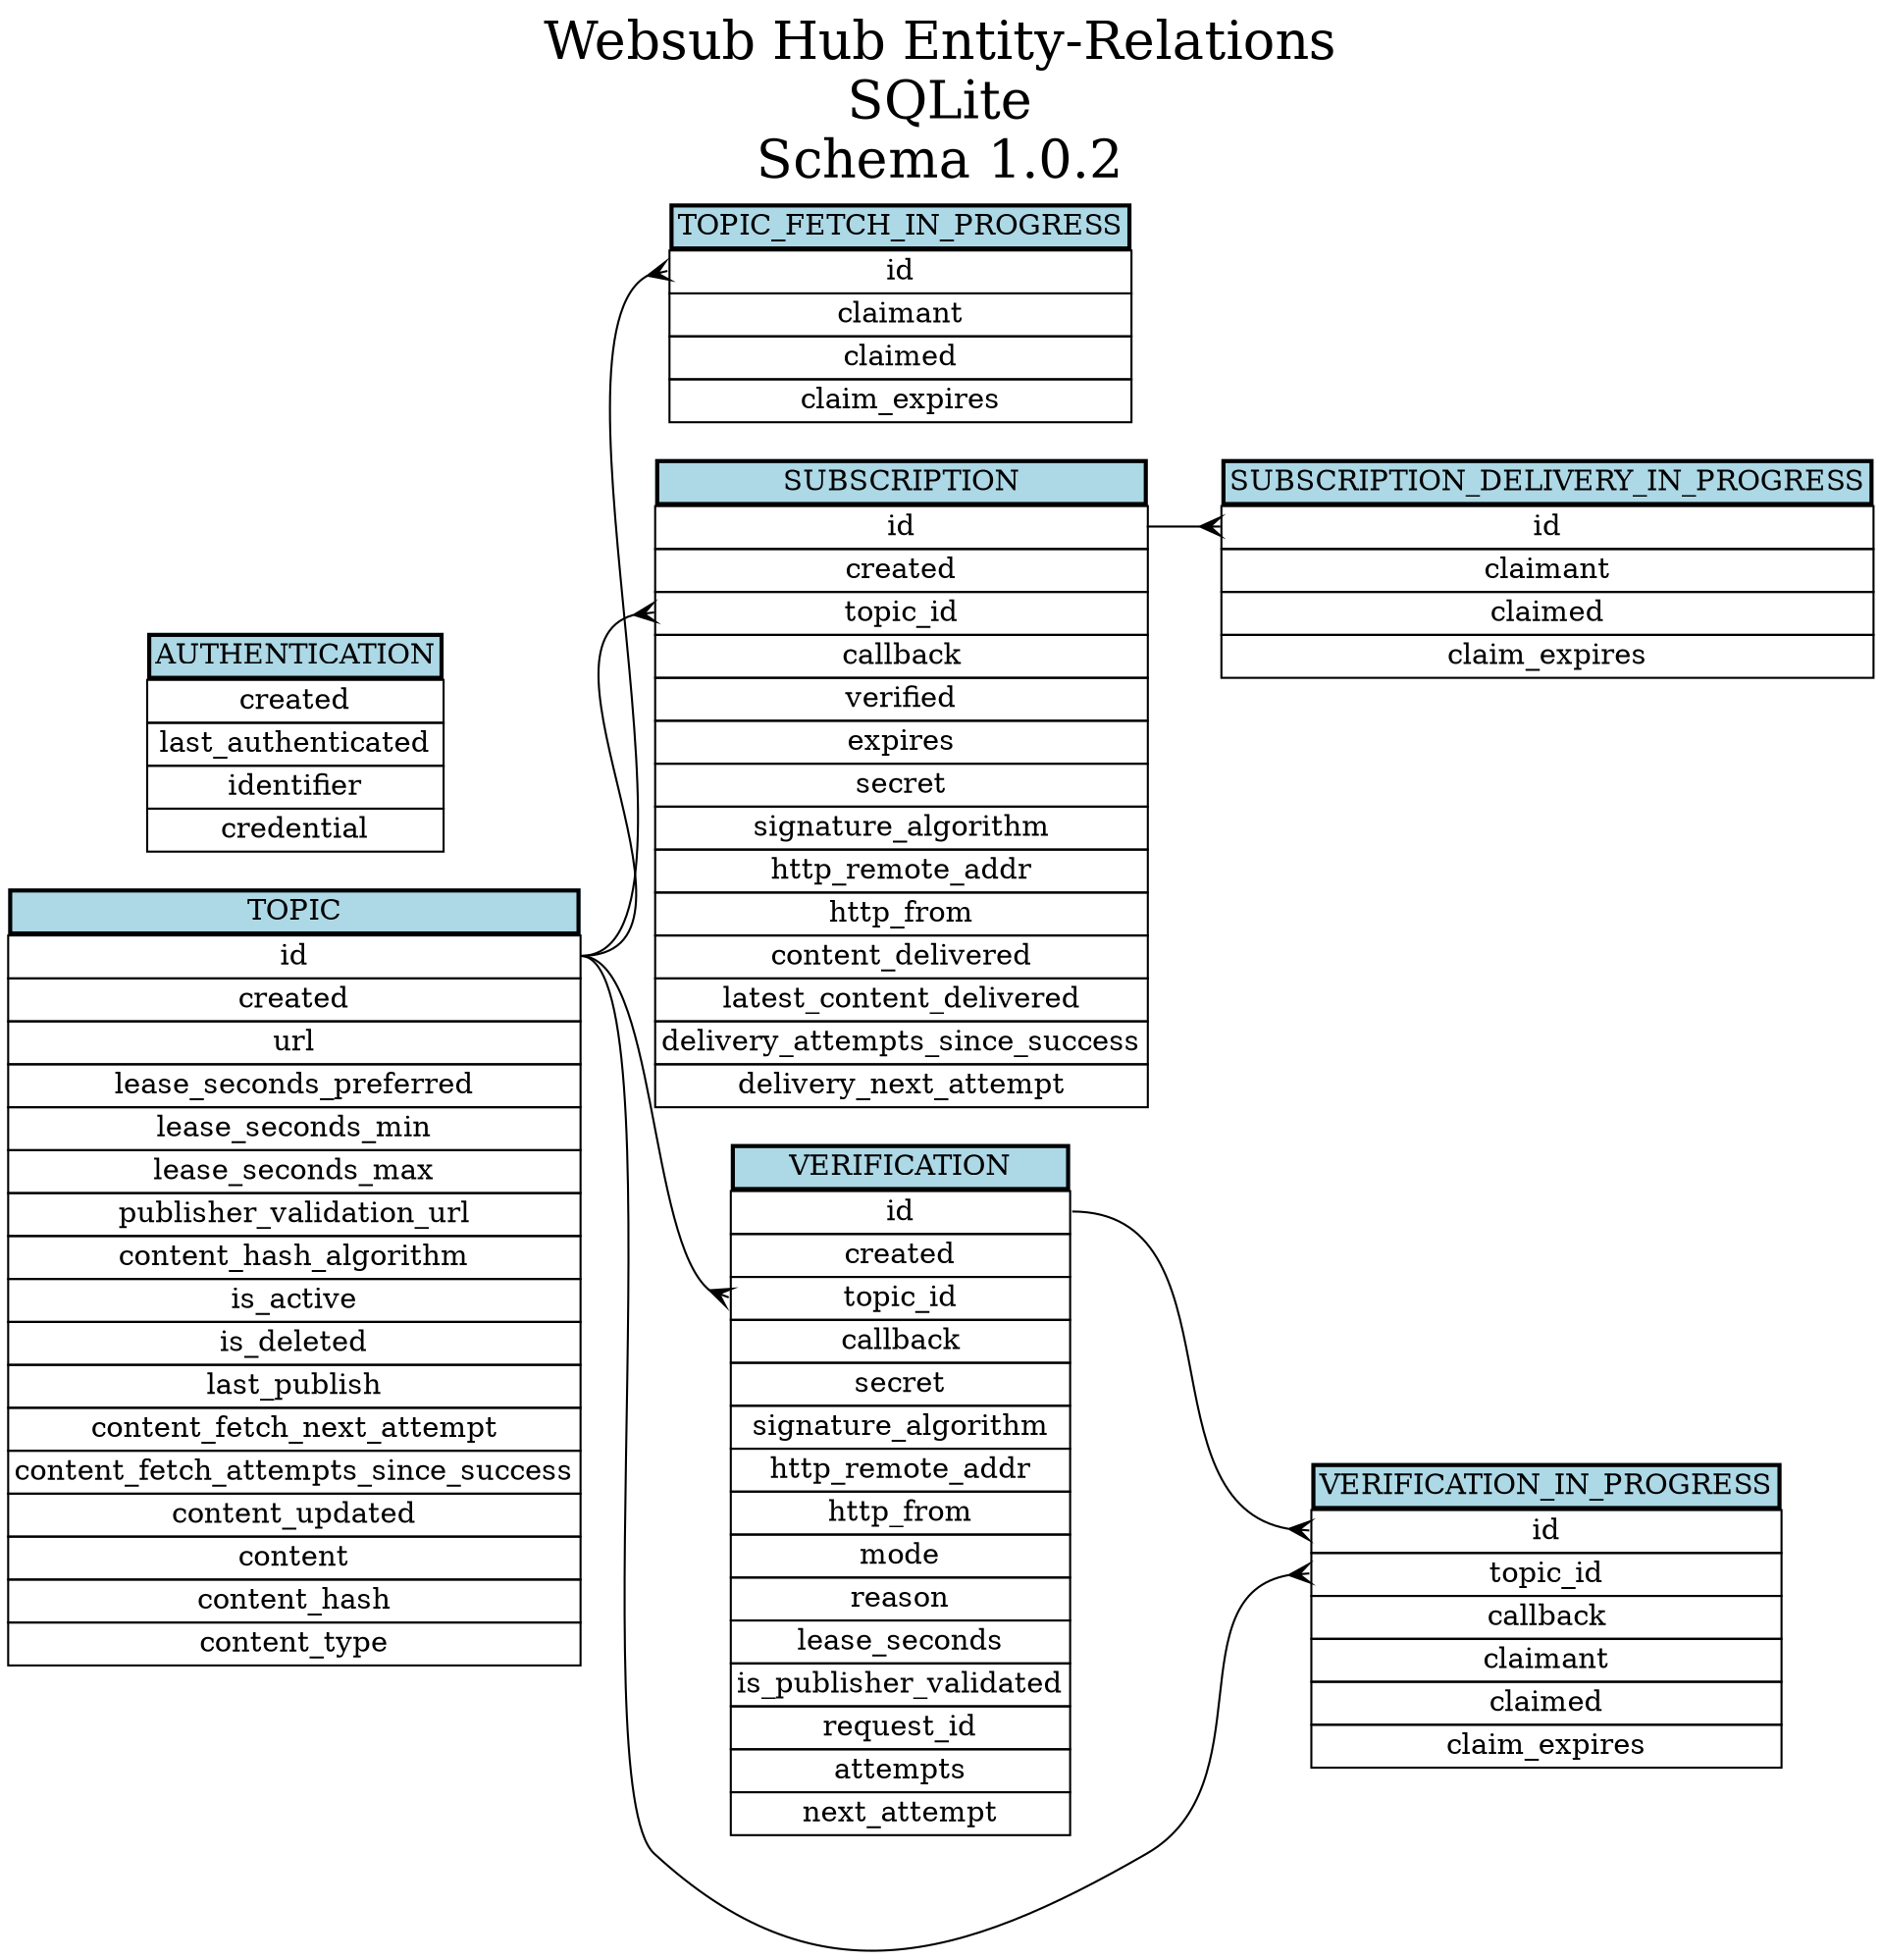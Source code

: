 digraph WebsubHubERD {
	graph[
		rankdir=LR,
		overlap=false,
		splines=true,
		label="Websub Hub Entity-Relations\nSQLite\nSchema 1.0.2",
		labelloc="t",
		fontsize=26,
	];
	// layout=neato;
	node[shape=plain];
	edge[arrowhead=crow];

	topic [label=<
	<table cellspacing="0" cellborder="1" border="0">
		<tr><td border="2" bgcolor="lightblue">TOPIC</td></tr>
		<tr><td port="pk_id">id</td></tr>
		<tr><td port="">created</td></tr>
		<tr><td port="">url</td></tr>
		<tr><td port="">lease_seconds_preferred</td></tr>
		<tr><td port="">lease_seconds_min</td></tr>
		<tr><td port="">lease_seconds_max</td></tr>
		<tr><td port="">publisher_validation_url</td></tr>
		<tr><td port="">content_hash_algorithm</td></tr>
		<tr><td port="">is_active</td></tr>
		<tr><td port="">is_deleted</td></tr>
		<tr><td port="">last_publish</td></tr>
		<tr><td port="">content_fetch_next_attempt</td></tr>
		<tr><td port="">content_fetch_attempts_since_success</td></tr>
		<tr><td port="">content_updated</td></tr>
		<tr><td port="">content</td></tr>
		<tr><td port="">content_hash</td></tr>
		<tr><td port="">content_type</td></tr>
	</table>
	>];

	topic_fetch_in_progress [label=<
	<table cellspacing="0" cellborder="1" border="0">
		<tr><td border="2" bgcolor="lightblue">TOPIC_FETCH_IN_PROGRESS</td></tr>
		<tr><td port="fk_id">id</td></tr>
		<tr><td port="">claimant</td></tr>
		<tr><td port="">claimed</td></tr>
		<tr><td port="">claim_expires</td></tr>
	</table>
	>];
	topic:pk_id -> topic_fetch_in_progress:fk_id;

	subscription [label=<
	<table cellspacing="0" cellborder="1" border="0">
		<tr><td border="2" bgcolor="lightblue">SUBSCRIPTION</td></tr>
		<tr><td port="pk_id">id</td></tr>
		<tr><td port="">created</td></tr>
		<tr><td port="fk_topic_id">topic_id</td></tr>
		<tr><td port="">callback</td></tr>
		<tr><td port="">verified</td></tr>
		<tr><td port="">expires</td></tr>
		<tr><td port="">secret</td></tr>
		<tr><td port="">signature_algorithm</td></tr>
		<tr><td port="">http_remote_addr</td></tr>
		<tr><td port="">http_from</td></tr>
		<tr><td port="">content_delivered</td></tr>
		<tr><td port="">latest_content_delivered</td></tr>
		<tr><td port="">delivery_attempts_since_success</td></tr>
		<tr><td port="">delivery_next_attempt</td></tr>
	</table>
	>];
	topic:pk_id -> subscription:fk_topic_id;

	subscription_delivery_in_progress [label=<
	<table cellspacing="0" cellborder="1" border="0">
		<tr><td border="2" bgcolor="lightblue">SUBSCRIPTION_DELIVERY_IN_PROGRESS</td></tr>
		<tr><td port="fk_id">id</td></tr>
		<tr><td port="">claimant</td></tr>
		<tr><td port="">claimed</td></tr>
		<tr><td port="">claim_expires</td></tr>
	</table>
	>];
	subscription:pk_id -> subscription_delivery_in_progress:fk_id;

	verification [label=<
	<table cellspacing="0" cellborder="1" border="0">
		<tr><td border="2" bgcolor="lightblue">VERIFICATION</td></tr>
		<tr><td port="pk_id">id</td></tr>
		<tr><td port="">created</td></tr>
		<tr><td port="fk_topic_id">topic_id</td></tr>
		<tr><td port="">callback</td></tr>
		<tr><td port="">secret</td></tr>
		<tr><td port="">signature_algorithm</td></tr>
		<tr><td port="">http_remote_addr</td></tr>
		<tr><td port="">http_from</td></tr>
		<tr><td port="">mode</td></tr>
		<tr><td port="">reason</td></tr>
		<tr><td port="">lease_seconds</td></tr>
		<tr><td port="">is_publisher_validated</td></tr>
		<tr><td port="">request_id</td></tr>
		<tr><td port="">attempts</td></tr>
		<tr><td port="">next_attempt</td></tr>
	</table>
	>];
	topic:pk_id -> verification:fk_topic_id;

	verification_in_progress [label=<
	<table cellspacing="0" cellborder="1" border="0">
		<tr><td border="2" bgcolor="lightblue">VERIFICATION_IN_PROGRESS</td></tr>
		<tr><td port="fk_id">id</td></tr>
		<tr><td port="fk_topic_id">topic_id</td></tr>
		<tr><td port="">callback</td></tr>
		<tr><td port="">claimant</td></tr>
		<tr><td port="">claimed</td></tr>
		<tr><td port="">claim_expires</td></tr>
	</table>
	>];
	verification:pk_id -> verification_in_progress:fk_id;
	topic:pk_id -> verification_in_progress:fk_topic_id;

	authentication [label=<
	<table cellspacing="0" cellborder="1" border="0">
		<tr><td border="2" bgcolor="lightblue">AUTHENTICATION</td></tr>
		<tr><td port="">created</td></tr>
		<tr><td port="">last_authenticated</td></tr>
		<tr><td port="">identifier</td></tr>
		<tr><td port="">credential</td></tr>
	</table>
	>];

}